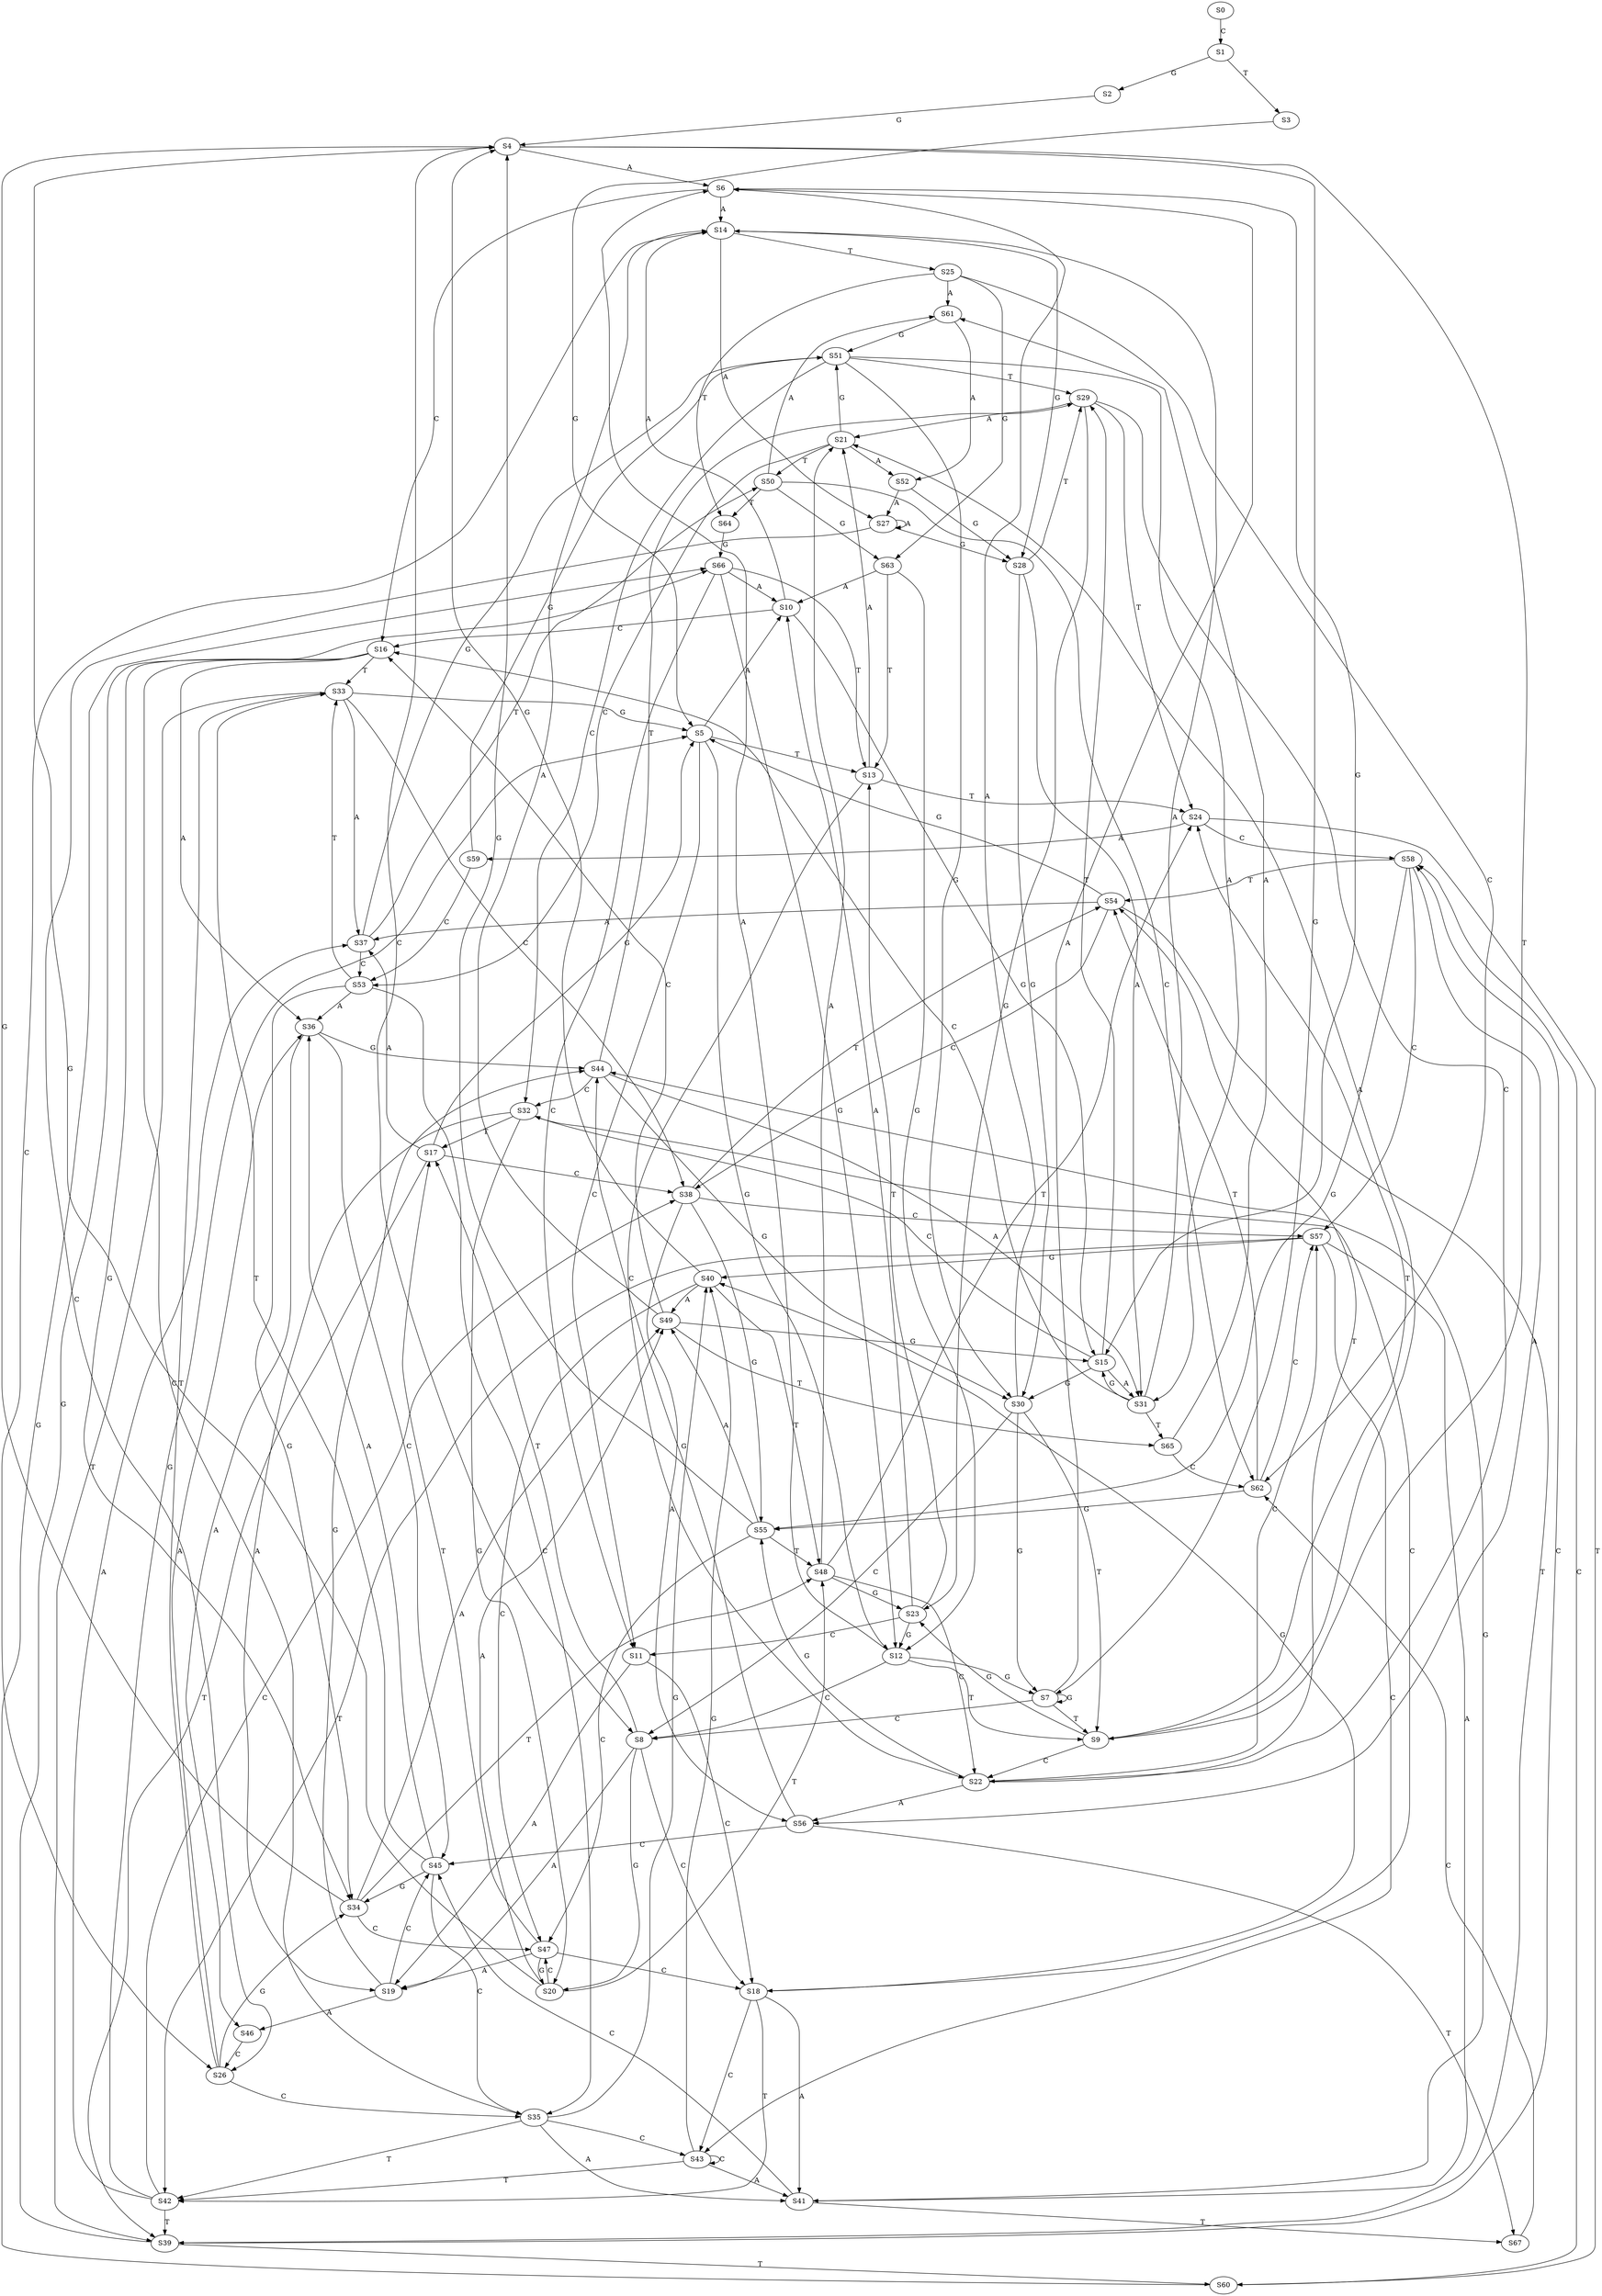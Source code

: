 strict digraph  {
	S0 -> S1 [ label = C ];
	S1 -> S2 [ label = G ];
	S1 -> S3 [ label = T ];
	S2 -> S4 [ label = G ];
	S3 -> S5 [ label = G ];
	S4 -> S6 [ label = A ];
	S4 -> S7 [ label = G ];
	S4 -> S8 [ label = C ];
	S4 -> S9 [ label = T ];
	S5 -> S10 [ label = A ];
	S5 -> S11 [ label = C ];
	S5 -> S12 [ label = G ];
	S5 -> S13 [ label = T ];
	S6 -> S14 [ label = A ];
	S6 -> S15 [ label = G ];
	S6 -> S16 [ label = C ];
	S7 -> S9 [ label = T ];
	S7 -> S8 [ label = C ];
	S7 -> S7 [ label = G ];
	S7 -> S6 [ label = A ];
	S8 -> S17 [ label = T ];
	S8 -> S18 [ label = C ];
	S8 -> S19 [ label = A ];
	S8 -> S20 [ label = G ];
	S9 -> S21 [ label = A ];
	S9 -> S22 [ label = C ];
	S9 -> S23 [ label = G ];
	S9 -> S24 [ label = T ];
	S10 -> S15 [ label = G ];
	S10 -> S16 [ label = C ];
	S10 -> S14 [ label = A ];
	S11 -> S18 [ label = C ];
	S11 -> S19 [ label = A ];
	S12 -> S7 [ label = G ];
	S12 -> S8 [ label = C ];
	S12 -> S6 [ label = A ];
	S12 -> S9 [ label = T ];
	S13 -> S22 [ label = C ];
	S13 -> S24 [ label = T ];
	S13 -> S21 [ label = A ];
	S14 -> S25 [ label = T ];
	S14 -> S26 [ label = C ];
	S14 -> S27 [ label = A ];
	S14 -> S28 [ label = G ];
	S15 -> S29 [ label = T ];
	S15 -> S30 [ label = G ];
	S15 -> S31 [ label = A ];
	S15 -> S32 [ label = C ];
	S16 -> S33 [ label = T ];
	S16 -> S34 [ label = G ];
	S16 -> S35 [ label = C ];
	S16 -> S36 [ label = A ];
	S17 -> S37 [ label = A ];
	S17 -> S38 [ label = C ];
	S17 -> S39 [ label = T ];
	S17 -> S5 [ label = G ];
	S18 -> S40 [ label = G ];
	S18 -> S41 [ label = A ];
	S18 -> S42 [ label = T ];
	S18 -> S43 [ label = C ];
	S19 -> S44 [ label = G ];
	S19 -> S45 [ label = C ];
	S19 -> S46 [ label = A ];
	S20 -> S4 [ label = G ];
	S20 -> S47 [ label = C ];
	S20 -> S48 [ label = T ];
	S20 -> S49 [ label = A ];
	S21 -> S50 [ label = T ];
	S21 -> S51 [ label = G ];
	S21 -> S52 [ label = A ];
	S21 -> S53 [ label = C ];
	S22 -> S54 [ label = T ];
	S22 -> S55 [ label = G ];
	S22 -> S56 [ label = A ];
	S22 -> S57 [ label = C ];
	S23 -> S13 [ label = T ];
	S23 -> S12 [ label = G ];
	S23 -> S10 [ label = A ];
	S23 -> S11 [ label = C ];
	S24 -> S58 [ label = C ];
	S24 -> S59 [ label = A ];
	S24 -> S60 [ label = T ];
	S25 -> S61 [ label = A ];
	S25 -> S62 [ label = C ];
	S25 -> S63 [ label = G ];
	S25 -> S64 [ label = T ];
	S26 -> S36 [ label = A ];
	S26 -> S35 [ label = C ];
	S26 -> S34 [ label = G ];
	S26 -> S33 [ label = T ];
	S27 -> S28 [ label = G ];
	S27 -> S26 [ label = C ];
	S27 -> S27 [ label = A ];
	S28 -> S29 [ label = T ];
	S28 -> S31 [ label = A ];
	S28 -> S30 [ label = G ];
	S29 -> S21 [ label = A ];
	S29 -> S22 [ label = C ];
	S29 -> S23 [ label = G ];
	S29 -> S24 [ label = T ];
	S30 -> S6 [ label = A ];
	S30 -> S7 [ label = G ];
	S30 -> S9 [ label = T ];
	S30 -> S8 [ label = C ];
	S31 -> S14 [ label = A ];
	S31 -> S16 [ label = C ];
	S31 -> S65 [ label = T ];
	S31 -> S15 [ label = G ];
	S32 -> S18 [ label = C ];
	S32 -> S19 [ label = A ];
	S32 -> S17 [ label = T ];
	S32 -> S20 [ label = G ];
	S33 -> S37 [ label = A ];
	S33 -> S38 [ label = C ];
	S33 -> S39 [ label = T ];
	S33 -> S5 [ label = G ];
	S34 -> S4 [ label = G ];
	S34 -> S49 [ label = A ];
	S34 -> S48 [ label = T ];
	S34 -> S47 [ label = C ];
	S35 -> S43 [ label = C ];
	S35 -> S41 [ label = A ];
	S35 -> S42 [ label = T ];
	S35 -> S40 [ label = G ];
	S36 -> S44 [ label = G ];
	S36 -> S45 [ label = C ];
	S36 -> S46 [ label = A ];
	S37 -> S51 [ label = G ];
	S37 -> S50 [ label = T ];
	S37 -> S53 [ label = C ];
	S38 -> S54 [ label = T ];
	S38 -> S55 [ label = G ];
	S38 -> S57 [ label = C ];
	S38 -> S56 [ label = A ];
	S39 -> S58 [ label = C ];
	S39 -> S60 [ label = T ];
	S39 -> S66 [ label = G ];
	S40 -> S49 [ label = A ];
	S40 -> S4 [ label = G ];
	S40 -> S48 [ label = T ];
	S40 -> S47 [ label = C ];
	S41 -> S44 [ label = G ];
	S41 -> S67 [ label = T ];
	S41 -> S45 [ label = C ];
	S42 -> S5 [ label = G ];
	S42 -> S37 [ label = A ];
	S42 -> S38 [ label = C ];
	S42 -> S39 [ label = T ];
	S43 -> S40 [ label = G ];
	S43 -> S43 [ label = C ];
	S43 -> S41 [ label = A ];
	S43 -> S42 [ label = T ];
	S44 -> S30 [ label = G ];
	S44 -> S29 [ label = T ];
	S44 -> S31 [ label = A ];
	S44 -> S32 [ label = C ];
	S45 -> S33 [ label = T ];
	S45 -> S35 [ label = C ];
	S45 -> S36 [ label = A ];
	S45 -> S34 [ label = G ];
	S46 -> S26 [ label = C ];
	S47 -> S20 [ label = G ];
	S47 -> S17 [ label = T ];
	S47 -> S18 [ label = C ];
	S47 -> S19 [ label = A ];
	S48 -> S22 [ label = C ];
	S48 -> S21 [ label = A ];
	S48 -> S23 [ label = G ];
	S48 -> S24 [ label = T ];
	S49 -> S14 [ label = A ];
	S49 -> S16 [ label = C ];
	S49 -> S15 [ label = G ];
	S49 -> S65 [ label = T ];
	S50 -> S62 [ label = C ];
	S50 -> S61 [ label = A ];
	S50 -> S64 [ label = T ];
	S50 -> S63 [ label = G ];
	S51 -> S29 [ label = T ];
	S51 -> S31 [ label = A ];
	S51 -> S32 [ label = C ];
	S51 -> S30 [ label = G ];
	S52 -> S28 [ label = G ];
	S52 -> S27 [ label = A ];
	S53 -> S34 [ label = G ];
	S53 -> S33 [ label = T ];
	S53 -> S35 [ label = C ];
	S53 -> S36 [ label = A ];
	S54 -> S5 [ label = G ];
	S54 -> S38 [ label = C ];
	S54 -> S37 [ label = A ];
	S54 -> S39 [ label = T ];
	S55 -> S4 [ label = G ];
	S55 -> S48 [ label = T ];
	S55 -> S47 [ label = C ];
	S55 -> S49 [ label = A ];
	S56 -> S67 [ label = T ];
	S56 -> S45 [ label = C ];
	S56 -> S44 [ label = G ];
	S57 -> S43 [ label = C ];
	S57 -> S41 [ label = A ];
	S57 -> S42 [ label = T ];
	S57 -> S40 [ label = G ];
	S58 -> S56 [ label = A ];
	S58 -> S57 [ label = C ];
	S58 -> S54 [ label = T ];
	S58 -> S55 [ label = G ];
	S59 -> S53 [ label = C ];
	S59 -> S51 [ label = G ];
	S60 -> S66 [ label = G ];
	S60 -> S58 [ label = C ];
	S61 -> S51 [ label = G ];
	S61 -> S52 [ label = A ];
	S62 -> S57 [ label = C ];
	S62 -> S55 [ label = G ];
	S62 -> S54 [ label = T ];
	S63 -> S12 [ label = G ];
	S63 -> S10 [ label = A ];
	S63 -> S13 [ label = T ];
	S64 -> S66 [ label = G ];
	S65 -> S61 [ label = A ];
	S65 -> S62 [ label = C ];
	S66 -> S12 [ label = G ];
	S66 -> S11 [ label = C ];
	S66 -> S13 [ label = T ];
	S66 -> S10 [ label = A ];
	S67 -> S62 [ label = C ];
}

